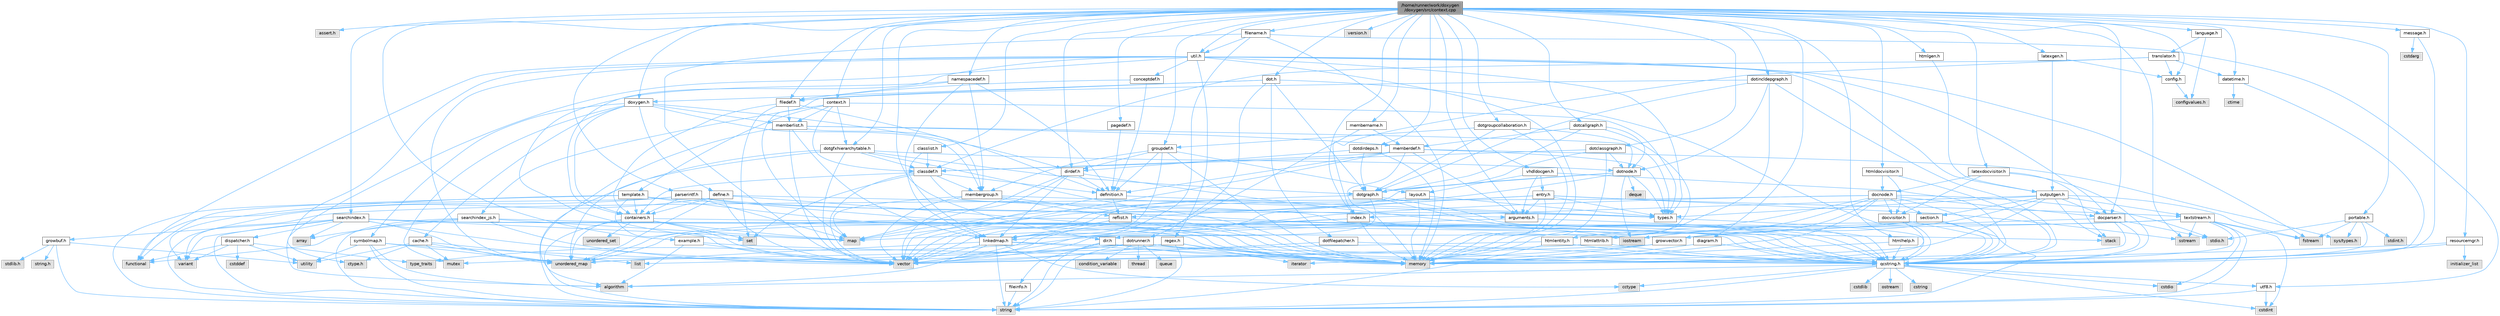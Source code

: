 digraph "/home/runner/work/doxygen/doxygen/src/context.cpp"
{
 // INTERACTIVE_SVG=YES
 // LATEX_PDF_SIZE
  bgcolor="transparent";
  edge [fontname=Helvetica,fontsize=10,labelfontname=Helvetica,labelfontsize=10];
  node [fontname=Helvetica,fontsize=10,shape=box,height=0.2,width=0.4];
  Node1 [label="/home/runner/work/doxygen\l/doxygen/src/context.cpp",height=0.2,width=0.4,color="gray40", fillcolor="grey60", style="filled", fontcolor="black",tooltip=" "];
  Node1 -> Node2 [color="steelblue1",style="solid"];
  Node2 [label="assert.h",height=0.2,width=0.4,color="grey60", fillcolor="#E0E0E0", style="filled",tooltip=" "];
  Node1 -> Node3 [color="steelblue1",style="solid"];
  Node3 [label="sstream",height=0.2,width=0.4,color="grey60", fillcolor="#E0E0E0", style="filled",tooltip=" "];
  Node1 -> Node4 [color="steelblue1",style="solid"];
  Node4 [label="context.h",height=0.2,width=0.4,color="grey40", fillcolor="white", style="filled",URL="$dc/d1e/context_8h.html",tooltip=" "];
  Node4 -> Node5 [color="steelblue1",style="solid"];
  Node5 [label="types.h",height=0.2,width=0.4,color="grey40", fillcolor="white", style="filled",URL="$d9/d49/types_8h.html",tooltip="This file contains a number of basic enums and types."];
  Node5 -> Node6 [color="steelblue1",style="solid"];
  Node6 [label="qcstring.h",height=0.2,width=0.4,color="grey40", fillcolor="white", style="filled",URL="$d7/d5c/qcstring_8h.html",tooltip=" "];
  Node6 -> Node7 [color="steelblue1",style="solid"];
  Node7 [label="string",height=0.2,width=0.4,color="grey60", fillcolor="#E0E0E0", style="filled",tooltip=" "];
  Node6 -> Node8 [color="steelblue1",style="solid"];
  Node8 [label="algorithm",height=0.2,width=0.4,color="grey60", fillcolor="#E0E0E0", style="filled",tooltip=" "];
  Node6 -> Node9 [color="steelblue1",style="solid"];
  Node9 [label="cctype",height=0.2,width=0.4,color="grey60", fillcolor="#E0E0E0", style="filled",tooltip=" "];
  Node6 -> Node10 [color="steelblue1",style="solid"];
  Node10 [label="cstring",height=0.2,width=0.4,color="grey60", fillcolor="#E0E0E0", style="filled",tooltip=" "];
  Node6 -> Node11 [color="steelblue1",style="solid"];
  Node11 [label="cstdio",height=0.2,width=0.4,color="grey60", fillcolor="#E0E0E0", style="filled",tooltip=" "];
  Node6 -> Node12 [color="steelblue1",style="solid"];
  Node12 [label="cstdlib",height=0.2,width=0.4,color="grey60", fillcolor="#E0E0E0", style="filled",tooltip=" "];
  Node6 -> Node13 [color="steelblue1",style="solid"];
  Node13 [label="cstdint",height=0.2,width=0.4,color="grey60", fillcolor="#E0E0E0", style="filled",tooltip=" "];
  Node6 -> Node14 [color="steelblue1",style="solid"];
  Node14 [label="ostream",height=0.2,width=0.4,color="grey60", fillcolor="#E0E0E0", style="filled",tooltip=" "];
  Node6 -> Node15 [color="steelblue1",style="solid"];
  Node15 [label="utf8.h",height=0.2,width=0.4,color="grey40", fillcolor="white", style="filled",URL="$db/d7c/utf8_8h.html",tooltip="Various UTF8 related helper functions."];
  Node15 -> Node13 [color="steelblue1",style="solid"];
  Node15 -> Node7 [color="steelblue1",style="solid"];
  Node4 -> Node16 [color="steelblue1",style="solid"];
  Node16 [label="template.h",height=0.2,width=0.4,color="grey40", fillcolor="white", style="filled",URL="$de/db8/template_8h.html",tooltip=" "];
  Node16 -> Node17 [color="steelblue1",style="solid"];
  Node17 [label="vector",height=0.2,width=0.4,color="grey60", fillcolor="#E0E0E0", style="filled",tooltip=" "];
  Node16 -> Node18 [color="steelblue1",style="solid"];
  Node18 [label="memory",height=0.2,width=0.4,color="grey60", fillcolor="#E0E0E0", style="filled",tooltip=" "];
  Node16 -> Node19 [color="steelblue1",style="solid"];
  Node19 [label="functional",height=0.2,width=0.4,color="grey60", fillcolor="#E0E0E0", style="filled",tooltip=" "];
  Node16 -> Node20 [color="steelblue1",style="solid"];
  Node20 [label="variant",height=0.2,width=0.4,color="grey60", fillcolor="#E0E0E0", style="filled",tooltip=" "];
  Node16 -> Node6 [color="steelblue1",style="solid"];
  Node16 -> Node21 [color="steelblue1",style="solid"];
  Node21 [label="containers.h",height=0.2,width=0.4,color="grey40", fillcolor="white", style="filled",URL="$d5/d75/containers_8h.html",tooltip=" "];
  Node21 -> Node17 [color="steelblue1",style="solid"];
  Node21 -> Node7 [color="steelblue1",style="solid"];
  Node21 -> Node22 [color="steelblue1",style="solid"];
  Node22 [label="set",height=0.2,width=0.4,color="grey60", fillcolor="#E0E0E0", style="filled",tooltip=" "];
  Node21 -> Node23 [color="steelblue1",style="solid"];
  Node23 [label="map",height=0.2,width=0.4,color="grey60", fillcolor="#E0E0E0", style="filled",tooltip=" "];
  Node21 -> Node24 [color="steelblue1",style="solid"];
  Node24 [label="unordered_set",height=0.2,width=0.4,color="grey60", fillcolor="#E0E0E0", style="filled",tooltip=" "];
  Node21 -> Node25 [color="steelblue1",style="solid"];
  Node25 [label="unordered_map",height=0.2,width=0.4,color="grey60", fillcolor="#E0E0E0", style="filled",tooltip=" "];
  Node21 -> Node26 [color="steelblue1",style="solid"];
  Node26 [label="stack",height=0.2,width=0.4,color="grey60", fillcolor="#E0E0E0", style="filled",tooltip=" "];
  Node4 -> Node27 [color="steelblue1",style="solid"];
  Node27 [label="classdef.h",height=0.2,width=0.4,color="grey40", fillcolor="white", style="filled",URL="$d1/da6/classdef_8h.html",tooltip=" "];
  Node27 -> Node17 [color="steelblue1",style="solid"];
  Node27 -> Node22 [color="steelblue1",style="solid"];
  Node27 -> Node21 [color="steelblue1",style="solid"];
  Node27 -> Node28 [color="steelblue1",style="solid"];
  Node28 [label="definition.h",height=0.2,width=0.4,color="grey40", fillcolor="white", style="filled",URL="$df/da1/definition_8h.html",tooltip=" "];
  Node28 -> Node17 [color="steelblue1",style="solid"];
  Node28 -> Node5 [color="steelblue1",style="solid"];
  Node28 -> Node29 [color="steelblue1",style="solid"];
  Node29 [label="reflist.h",height=0.2,width=0.4,color="grey40", fillcolor="white", style="filled",URL="$d1/d02/reflist_8h.html",tooltip=" "];
  Node29 -> Node17 [color="steelblue1",style="solid"];
  Node29 -> Node25 [color="steelblue1",style="solid"];
  Node29 -> Node18 [color="steelblue1",style="solid"];
  Node29 -> Node6 [color="steelblue1",style="solid"];
  Node29 -> Node30 [color="steelblue1",style="solid"];
  Node30 [label="linkedmap.h",height=0.2,width=0.4,color="grey40", fillcolor="white", style="filled",URL="$da/de1/linkedmap_8h.html",tooltip=" "];
  Node30 -> Node25 [color="steelblue1",style="solid"];
  Node30 -> Node17 [color="steelblue1",style="solid"];
  Node30 -> Node18 [color="steelblue1",style="solid"];
  Node30 -> Node7 [color="steelblue1",style="solid"];
  Node30 -> Node8 [color="steelblue1",style="solid"];
  Node30 -> Node9 [color="steelblue1",style="solid"];
  Node30 -> Node6 [color="steelblue1",style="solid"];
  Node27 -> Node31 [color="steelblue1",style="solid"];
  Node31 [label="arguments.h",height=0.2,width=0.4,color="grey40", fillcolor="white", style="filled",URL="$df/d9b/arguments_8h.html",tooltip=" "];
  Node31 -> Node17 [color="steelblue1",style="solid"];
  Node31 -> Node6 [color="steelblue1",style="solid"];
  Node27 -> Node32 [color="steelblue1",style="solid"];
  Node32 [label="membergroup.h",height=0.2,width=0.4,color="grey40", fillcolor="white", style="filled",URL="$d9/d11/membergroup_8h.html",tooltip=" "];
  Node32 -> Node17 [color="steelblue1",style="solid"];
  Node32 -> Node23 [color="steelblue1",style="solid"];
  Node32 -> Node18 [color="steelblue1",style="solid"];
  Node32 -> Node5 [color="steelblue1",style="solid"];
  Node32 -> Node29 [color="steelblue1",style="solid"];
  Node4 -> Node33 [color="steelblue1",style="solid"];
  Node33 [label="searchindex_js.h",height=0.2,width=0.4,color="grey40", fillcolor="white", style="filled",URL="$dd/de5/searchindex__js_8h.html",tooltip="Javascript based search engine."];
  Node33 -> Node34 [color="steelblue1",style="solid"];
  Node34 [label="array",height=0.2,width=0.4,color="grey60", fillcolor="#E0E0E0", style="filled",tooltip=" "];
  Node33 -> Node17 [color="steelblue1",style="solid"];
  Node33 -> Node23 [color="steelblue1",style="solid"];
  Node33 -> Node7 [color="steelblue1",style="solid"];
  Node33 -> Node19 [color="steelblue1",style="solid"];
  Node33 -> Node6 [color="steelblue1",style="solid"];
  Node4 -> Node35 [color="steelblue1",style="solid"];
  Node35 [label="memberlist.h",height=0.2,width=0.4,color="grey40", fillcolor="white", style="filled",URL="$dd/d78/memberlist_8h.html",tooltip=" "];
  Node35 -> Node17 [color="steelblue1",style="solid"];
  Node35 -> Node8 [color="steelblue1",style="solid"];
  Node35 -> Node36 [color="steelblue1",style="solid"];
  Node36 [label="memberdef.h",height=0.2,width=0.4,color="grey40", fillcolor="white", style="filled",URL="$d4/d46/memberdef_8h.html",tooltip=" "];
  Node36 -> Node17 [color="steelblue1",style="solid"];
  Node36 -> Node18 [color="steelblue1",style="solid"];
  Node36 -> Node37 [color="steelblue1",style="solid"];
  Node37 [label="sys/types.h",height=0.2,width=0.4,color="grey60", fillcolor="#E0E0E0", style="filled",tooltip=" "];
  Node36 -> Node5 [color="steelblue1",style="solid"];
  Node36 -> Node28 [color="steelblue1",style="solid"];
  Node36 -> Node31 [color="steelblue1",style="solid"];
  Node36 -> Node27 [color="steelblue1",style="solid"];
  Node35 -> Node30 [color="steelblue1",style="solid"];
  Node35 -> Node5 [color="steelblue1",style="solid"];
  Node35 -> Node32 [color="steelblue1",style="solid"];
  Node4 -> Node38 [color="steelblue1",style="solid"];
  Node38 [label="dotgfxhierarchytable.h",height=0.2,width=0.4,color="grey40", fillcolor="white", style="filled",URL="$d2/de7/dotgfxhierarchytable_8h.html",tooltip=" "];
  Node38 -> Node18 [color="steelblue1",style="solid"];
  Node38 -> Node7 [color="steelblue1",style="solid"];
  Node38 -> Node25 [color="steelblue1",style="solid"];
  Node38 -> Node17 [color="steelblue1",style="solid"];
  Node38 -> Node27 [color="steelblue1",style="solid"];
  Node38 -> Node39 [color="steelblue1",style="solid"];
  Node39 [label="dotgraph.h",height=0.2,width=0.4,color="grey40", fillcolor="white", style="filled",URL="$d0/daa/dotgraph_8h.html",tooltip=" "];
  Node39 -> Node40 [color="steelblue1",style="solid"];
  Node40 [label="iostream",height=0.2,width=0.4,color="grey60", fillcolor="#E0E0E0", style="filled",tooltip=" "];
  Node39 -> Node23 [color="steelblue1",style="solid"];
  Node39 -> Node6 [color="steelblue1",style="solid"];
  Node39 -> Node41 [color="steelblue1",style="solid"];
  Node41 [label="dir.h",height=0.2,width=0.4,color="grey40", fillcolor="white", style="filled",URL="$df/d9c/dir_8h.html",tooltip=" "];
  Node41 -> Node7 [color="steelblue1",style="solid"];
  Node41 -> Node18 [color="steelblue1",style="solid"];
  Node41 -> Node42 [color="steelblue1",style="solid"];
  Node42 [label="fileinfo.h",height=0.2,width=0.4,color="grey40", fillcolor="white", style="filled",URL="$df/d45/fileinfo_8h.html",tooltip=" "];
  Node42 -> Node7 [color="steelblue1",style="solid"];
  Node38 -> Node43 [color="steelblue1",style="solid"];
  Node43 [label="dotnode.h",height=0.2,width=0.4,color="grey40", fillcolor="white", style="filled",URL="$d8/d3b/dotnode_8h.html",tooltip=" "];
  Node43 -> Node17 [color="steelblue1",style="solid"];
  Node43 -> Node23 [color="steelblue1",style="solid"];
  Node43 -> Node44 [color="steelblue1",style="solid"];
  Node44 [label="deque",height=0.2,width=0.4,color="grey60", fillcolor="#E0E0E0", style="filled",tooltip=" "];
  Node43 -> Node40 [color="steelblue1",style="solid"];
  Node43 -> Node5 [color="steelblue1",style="solid"];
  Node43 -> Node39 [color="steelblue1",style="solid"];
  Node1 -> Node45 [color="steelblue1",style="solid"];
  Node45 [label="config.h",height=0.2,width=0.4,color="grey40", fillcolor="white", style="filled",URL="$db/d16/config_8h.html",tooltip=" "];
  Node45 -> Node46 [color="steelblue1",style="solid"];
  Node46 [label="configvalues.h",height=0.2,width=0.4,color="grey60", fillcolor="#E0E0E0", style="filled",tooltip=" "];
  Node1 -> Node47 [color="steelblue1",style="solid"];
  Node47 [label="index.h",height=0.2,width=0.4,color="grey40", fillcolor="white", style="filled",URL="$d1/db5/index_8h.html",tooltip=" "];
  Node47 -> Node18 [color="steelblue1",style="solid"];
  Node47 -> Node17 [color="steelblue1",style="solid"];
  Node47 -> Node23 [color="steelblue1",style="solid"];
  Node47 -> Node6 [color="steelblue1",style="solid"];
  Node1 -> Node48 [color="steelblue1",style="solid"];
  Node48 [label="classlist.h",height=0.2,width=0.4,color="grey40", fillcolor="white", style="filled",URL="$d2/df8/classlist_8h.html",tooltip=" "];
  Node48 -> Node30 [color="steelblue1",style="solid"];
  Node48 -> Node27 [color="steelblue1",style="solid"];
  Node1 -> Node49 [color="steelblue1",style="solid"];
  Node49 [label="doxygen.h",height=0.2,width=0.4,color="grey40", fillcolor="white", style="filled",URL="$d1/da1/doxygen_8h.html",tooltip=" "];
  Node49 -> Node50 [color="steelblue1",style="solid"];
  Node50 [label="mutex",height=0.2,width=0.4,color="grey60", fillcolor="#E0E0E0", style="filled",tooltip=" "];
  Node49 -> Node21 [color="steelblue1",style="solid"];
  Node49 -> Node32 [color="steelblue1",style="solid"];
  Node49 -> Node51 [color="steelblue1",style="solid"];
  Node51 [label="dirdef.h",height=0.2,width=0.4,color="grey40", fillcolor="white", style="filled",URL="$d6/d15/dirdef_8h.html",tooltip=" "];
  Node51 -> Node17 [color="steelblue1",style="solid"];
  Node51 -> Node23 [color="steelblue1",style="solid"];
  Node51 -> Node6 [color="steelblue1",style="solid"];
  Node51 -> Node30 [color="steelblue1",style="solid"];
  Node51 -> Node28 [color="steelblue1",style="solid"];
  Node49 -> Node35 [color="steelblue1",style="solid"];
  Node49 -> Node52 [color="steelblue1",style="solid"];
  Node52 [label="define.h",height=0.2,width=0.4,color="grey40", fillcolor="white", style="filled",URL="$df/d67/define_8h.html",tooltip=" "];
  Node52 -> Node17 [color="steelblue1",style="solid"];
  Node52 -> Node18 [color="steelblue1",style="solid"];
  Node52 -> Node7 [color="steelblue1",style="solid"];
  Node52 -> Node25 [color="steelblue1",style="solid"];
  Node52 -> Node6 [color="steelblue1",style="solid"];
  Node52 -> Node21 [color="steelblue1",style="solid"];
  Node49 -> Node53 [color="steelblue1",style="solid"];
  Node53 [label="cache.h",height=0.2,width=0.4,color="grey40", fillcolor="white", style="filled",URL="$d3/d26/cache_8h.html",tooltip=" "];
  Node53 -> Node54 [color="steelblue1",style="solid"];
  Node54 [label="list",height=0.2,width=0.4,color="grey60", fillcolor="#E0E0E0", style="filled",tooltip=" "];
  Node53 -> Node25 [color="steelblue1",style="solid"];
  Node53 -> Node50 [color="steelblue1",style="solid"];
  Node53 -> Node55 [color="steelblue1",style="solid"];
  Node55 [label="utility",height=0.2,width=0.4,color="grey60", fillcolor="#E0E0E0", style="filled",tooltip=" "];
  Node53 -> Node56 [color="steelblue1",style="solid"];
  Node56 [label="ctype.h",height=0.2,width=0.4,color="grey60", fillcolor="#E0E0E0", style="filled",tooltip=" "];
  Node49 -> Node57 [color="steelblue1",style="solid"];
  Node57 [label="symbolmap.h",height=0.2,width=0.4,color="grey40", fillcolor="white", style="filled",URL="$d7/ddd/symbolmap_8h.html",tooltip=" "];
  Node57 -> Node8 [color="steelblue1",style="solid"];
  Node57 -> Node25 [color="steelblue1",style="solid"];
  Node57 -> Node17 [color="steelblue1",style="solid"];
  Node57 -> Node7 [color="steelblue1",style="solid"];
  Node57 -> Node55 [color="steelblue1",style="solid"];
  Node1 -> Node58 [color="steelblue1",style="solid"];
  Node58 [label="namespacedef.h",height=0.2,width=0.4,color="grey40", fillcolor="white", style="filled",URL="$d7/d97/namespacedef_8h.html",tooltip=" "];
  Node58 -> Node22 [color="steelblue1",style="solid"];
  Node58 -> Node28 [color="steelblue1",style="solid"];
  Node58 -> Node59 [color="steelblue1",style="solid"];
  Node59 [label="filedef.h",height=0.2,width=0.4,color="grey40", fillcolor="white", style="filled",URL="$d4/d3a/filedef_8h.html",tooltip=" "];
  Node59 -> Node22 [color="steelblue1",style="solid"];
  Node59 -> Node28 [color="steelblue1",style="solid"];
  Node59 -> Node35 [color="steelblue1",style="solid"];
  Node59 -> Node21 [color="steelblue1",style="solid"];
  Node58 -> Node30 [color="steelblue1",style="solid"];
  Node58 -> Node32 [color="steelblue1",style="solid"];
  Node1 -> Node59 [color="steelblue1",style="solid"];
  Node1 -> Node60 [color="steelblue1",style="solid"];
  Node60 [label="pagedef.h",height=0.2,width=0.4,color="grey40", fillcolor="white", style="filled",URL="$dd/d66/pagedef_8h.html",tooltip=" "];
  Node60 -> Node28 [color="steelblue1",style="solid"];
  Node1 -> Node61 [color="steelblue1",style="solid"];
  Node61 [label="groupdef.h",height=0.2,width=0.4,color="grey40", fillcolor="white", style="filled",URL="$d1/de6/groupdef_8h.html",tooltip=" "];
  Node61 -> Node18 [color="steelblue1",style="solid"];
  Node61 -> Node28 [color="steelblue1",style="solid"];
  Node61 -> Node51 [color="steelblue1",style="solid"];
  Node61 -> Node62 [color="steelblue1",style="solid"];
  Node62 [label="layout.h",height=0.2,width=0.4,color="grey40", fillcolor="white", style="filled",URL="$db/d51/layout_8h.html",tooltip=" "];
  Node62 -> Node18 [color="steelblue1",style="solid"];
  Node62 -> Node17 [color="steelblue1",style="solid"];
  Node62 -> Node5 [color="steelblue1",style="solid"];
  Node61 -> Node32 [color="steelblue1",style="solid"];
  Node61 -> Node30 [color="steelblue1",style="solid"];
  Node1 -> Node63 [color="steelblue1",style="solid"];
  Node63 [label="util.h",height=0.2,width=0.4,color="grey40", fillcolor="white", style="filled",URL="$d8/d3c/util_8h.html",tooltip="A bunch of utility functions."];
  Node63 -> Node18 [color="steelblue1",style="solid"];
  Node63 -> Node25 [color="steelblue1",style="solid"];
  Node63 -> Node8 [color="steelblue1",style="solid"];
  Node63 -> Node19 [color="steelblue1",style="solid"];
  Node63 -> Node64 [color="steelblue1",style="solid"];
  Node64 [label="fstream",height=0.2,width=0.4,color="grey60", fillcolor="#E0E0E0", style="filled",tooltip=" "];
  Node63 -> Node56 [color="steelblue1",style="solid"];
  Node63 -> Node5 [color="steelblue1",style="solid"];
  Node63 -> Node65 [color="steelblue1",style="solid"];
  Node65 [label="docparser.h",height=0.2,width=0.4,color="grey40", fillcolor="white", style="filled",URL="$de/d9c/docparser_8h.html",tooltip=" "];
  Node65 -> Node66 [color="steelblue1",style="solid"];
  Node66 [label="stdio.h",height=0.2,width=0.4,color="grey60", fillcolor="#E0E0E0", style="filled",tooltip=" "];
  Node65 -> Node18 [color="steelblue1",style="solid"];
  Node65 -> Node6 [color="steelblue1",style="solid"];
  Node65 -> Node67 [color="steelblue1",style="solid"];
  Node67 [label="growvector.h",height=0.2,width=0.4,color="grey40", fillcolor="white", style="filled",URL="$d7/d50/growvector_8h.html",tooltip=" "];
  Node67 -> Node17 [color="steelblue1",style="solid"];
  Node67 -> Node18 [color="steelblue1",style="solid"];
  Node67 -> Node68 [color="steelblue1",style="solid"];
  Node68 [label="iterator",height=0.2,width=0.4,color="grey60", fillcolor="#E0E0E0", style="filled",tooltip=" "];
  Node63 -> Node21 [color="steelblue1",style="solid"];
  Node63 -> Node69 [color="steelblue1",style="solid"];
  Node69 [label="outputgen.h",height=0.2,width=0.4,color="grey40", fillcolor="white", style="filled",URL="$df/d06/outputgen_8h.html",tooltip=" "];
  Node69 -> Node18 [color="steelblue1",style="solid"];
  Node69 -> Node26 [color="steelblue1",style="solid"];
  Node69 -> Node40 [color="steelblue1",style="solid"];
  Node69 -> Node64 [color="steelblue1",style="solid"];
  Node69 -> Node5 [color="steelblue1",style="solid"];
  Node69 -> Node47 [color="steelblue1",style="solid"];
  Node69 -> Node70 [color="steelblue1",style="solid"];
  Node70 [label="section.h",height=0.2,width=0.4,color="grey40", fillcolor="white", style="filled",URL="$d1/d2a/section_8h.html",tooltip=" "];
  Node70 -> Node7 [color="steelblue1",style="solid"];
  Node70 -> Node25 [color="steelblue1",style="solid"];
  Node70 -> Node6 [color="steelblue1",style="solid"];
  Node70 -> Node30 [color="steelblue1",style="solid"];
  Node69 -> Node71 [color="steelblue1",style="solid"];
  Node71 [label="textstream.h",height=0.2,width=0.4,color="grey40", fillcolor="white", style="filled",URL="$d4/d7d/textstream_8h.html",tooltip=" "];
  Node71 -> Node7 [color="steelblue1",style="solid"];
  Node71 -> Node40 [color="steelblue1",style="solid"];
  Node71 -> Node3 [color="steelblue1",style="solid"];
  Node71 -> Node13 [color="steelblue1",style="solid"];
  Node71 -> Node11 [color="steelblue1",style="solid"];
  Node71 -> Node64 [color="steelblue1",style="solid"];
  Node71 -> Node72 [color="steelblue1",style="solid"];
  Node72 [label="type_traits",height=0.2,width=0.4,color="grey60", fillcolor="#E0E0E0", style="filled",tooltip=" "];
  Node71 -> Node6 [color="steelblue1",style="solid"];
  Node69 -> Node65 [color="steelblue1",style="solid"];
  Node63 -> Node73 [color="steelblue1",style="solid"];
  Node73 [label="regex.h",height=0.2,width=0.4,color="grey40", fillcolor="white", style="filled",URL="$d1/d21/regex_8h.html",tooltip=" "];
  Node73 -> Node18 [color="steelblue1",style="solid"];
  Node73 -> Node7 [color="steelblue1",style="solid"];
  Node73 -> Node17 [color="steelblue1",style="solid"];
  Node73 -> Node68 [color="steelblue1",style="solid"];
  Node63 -> Node74 [color="steelblue1",style="solid"];
  Node74 [label="conceptdef.h",height=0.2,width=0.4,color="grey40", fillcolor="white", style="filled",URL="$da/df1/conceptdef_8h.html",tooltip=" "];
  Node74 -> Node28 [color="steelblue1",style="solid"];
  Node74 -> Node59 [color="steelblue1",style="solid"];
  Node1 -> Node75 [color="steelblue1",style="solid"];
  Node75 [label="version.h",height=0.2,width=0.4,color="grey60", fillcolor="#E0E0E0", style="filled",tooltip=" "];
  Node1 -> Node76 [color="steelblue1",style="solid"];
  Node76 [label="language.h",height=0.2,width=0.4,color="grey40", fillcolor="white", style="filled",URL="$d8/dce/language_8h.html",tooltip=" "];
  Node76 -> Node77 [color="steelblue1",style="solid"];
  Node77 [label="translator.h",height=0.2,width=0.4,color="grey40", fillcolor="white", style="filled",URL="$d9/df1/translator_8h.html",tooltip=" "];
  Node77 -> Node27 [color="steelblue1",style="solid"];
  Node77 -> Node45 [color="steelblue1",style="solid"];
  Node77 -> Node78 [color="steelblue1",style="solid"];
  Node78 [label="datetime.h",height=0.2,width=0.4,color="grey40", fillcolor="white", style="filled",URL="$de/d1b/datetime_8h.html",tooltip=" "];
  Node78 -> Node79 [color="steelblue1",style="solid"];
  Node79 [label="ctime",height=0.2,width=0.4,color="grey60", fillcolor="#E0E0E0", style="filled",tooltip=" "];
  Node78 -> Node6 [color="steelblue1",style="solid"];
  Node77 -> Node47 [color="steelblue1",style="solid"];
  Node76 -> Node46 [color="steelblue1",style="solid"];
  Node1 -> Node80 [color="steelblue1",style="solid"];
  Node80 [label="message.h",height=0.2,width=0.4,color="grey40", fillcolor="white", style="filled",URL="$d2/d0d/message_8h.html",tooltip=" "];
  Node80 -> Node81 [color="steelblue1",style="solid"];
  Node81 [label="cstdarg",height=0.2,width=0.4,color="grey60", fillcolor="#E0E0E0", style="filled",tooltip=" "];
  Node80 -> Node6 [color="steelblue1",style="solid"];
  Node1 -> Node82 [color="steelblue1",style="solid"];
  Node82 [label="vhdldocgen.h",height=0.2,width=0.4,color="grey40", fillcolor="white", style="filled",URL="$dd/dec/vhdldocgen_8h.html",tooltip=" "];
  Node82 -> Node6 [color="steelblue1",style="solid"];
  Node82 -> Node62 [color="steelblue1",style="solid"];
  Node82 -> Node31 [color="steelblue1",style="solid"];
  Node82 -> Node83 [color="steelblue1",style="solid"];
  Node83 [label="entry.h",height=0.2,width=0.4,color="grey40", fillcolor="white", style="filled",URL="$d1/dc6/entry_8h.html",tooltip=" "];
  Node83 -> Node17 [color="steelblue1",style="solid"];
  Node83 -> Node18 [color="steelblue1",style="solid"];
  Node83 -> Node3 [color="steelblue1",style="solid"];
  Node83 -> Node5 [color="steelblue1",style="solid"];
  Node83 -> Node31 [color="steelblue1",style="solid"];
  Node83 -> Node29 [color="steelblue1",style="solid"];
  Node83 -> Node71 [color="steelblue1",style="solid"];
  Node1 -> Node84 [color="steelblue1",style="solid"];
  Node84 [label="filename.h",height=0.2,width=0.4,color="grey40", fillcolor="white", style="filled",URL="$dc/dd6/filename_8h.html",tooltip=" "];
  Node84 -> Node18 [color="steelblue1",style="solid"];
  Node84 -> Node17 [color="steelblue1",style="solid"];
  Node84 -> Node30 [color="steelblue1",style="solid"];
  Node84 -> Node15 [color="steelblue1",style="solid"];
  Node84 -> Node63 [color="steelblue1",style="solid"];
  Node1 -> Node51 [color="steelblue1",style="solid"];
  Node1 -> Node65 [color="steelblue1",style="solid"];
  Node1 -> Node85 [color="steelblue1",style="solid"];
  Node85 [label="htmlgen.h",height=0.2,width=0.4,color="grey40", fillcolor="white", style="filled",URL="$d8/d56/htmlgen_8h.html",tooltip=" "];
  Node85 -> Node69 [color="steelblue1",style="solid"];
  Node1 -> Node86 [color="steelblue1",style="solid"];
  Node86 [label="htmldocvisitor.h",height=0.2,width=0.4,color="grey40", fillcolor="white", style="filled",URL="$d0/d71/htmldocvisitor_8h.html",tooltip=" "];
  Node86 -> Node87 [color="steelblue1",style="solid"];
  Node87 [label="docvisitor.h",height=0.2,width=0.4,color="grey40", fillcolor="white", style="filled",URL="$d2/d3c/docvisitor_8h.html",tooltip=" "];
  Node87 -> Node18 [color="steelblue1",style="solid"];
  Node87 -> Node6 [color="steelblue1",style="solid"];
  Node86 -> Node88 [color="steelblue1",style="solid"];
  Node88 [label="docnode.h",height=0.2,width=0.4,color="grey40", fillcolor="white", style="filled",URL="$de/d2b/docnode_8h.html",tooltip=" "];
  Node88 -> Node66 [color="steelblue1",style="solid"];
  Node88 -> Node17 [color="steelblue1",style="solid"];
  Node88 -> Node18 [color="steelblue1",style="solid"];
  Node88 -> Node20 [color="steelblue1",style="solid"];
  Node88 -> Node6 [color="steelblue1",style="solid"];
  Node88 -> Node87 [color="steelblue1",style="solid"];
  Node88 -> Node65 [color="steelblue1",style="solid"];
  Node88 -> Node89 [color="steelblue1",style="solid"];
  Node89 [label="htmlattrib.h",height=0.2,width=0.4,color="grey40", fillcolor="white", style="filled",URL="$d0/d73/htmlattrib_8h.html",tooltip=" "];
  Node89 -> Node17 [color="steelblue1",style="solid"];
  Node89 -> Node6 [color="steelblue1",style="solid"];
  Node88 -> Node90 [color="steelblue1",style="solid"];
  Node90 [label="htmlentity.h",height=0.2,width=0.4,color="grey40", fillcolor="white", style="filled",URL="$db/dc6/htmlentity_8h.html",tooltip=" "];
  Node90 -> Node25 [color="steelblue1",style="solid"];
  Node90 -> Node7 [color="steelblue1",style="solid"];
  Node90 -> Node6 [color="steelblue1",style="solid"];
  Node88 -> Node67 [color="steelblue1",style="solid"];
  Node88 -> Node70 [color="steelblue1",style="solid"];
  Node86 -> Node6 [color="steelblue1",style="solid"];
  Node1 -> Node91 [color="steelblue1",style="solid"];
  Node91 [label="htmlhelp.h",height=0.2,width=0.4,color="grey40", fillcolor="white", style="filled",URL="$d8/dc3/htmlhelp_8h.html",tooltip=" "];
  Node91 -> Node18 [color="steelblue1",style="solid"];
  Node91 -> Node6 [color="steelblue1",style="solid"];
  Node1 -> Node92 [color="steelblue1",style="solid"];
  Node92 [label="latexgen.h",height=0.2,width=0.4,color="grey40", fillcolor="white", style="filled",URL="$d6/d9c/latexgen_8h.html",tooltip=" "];
  Node92 -> Node45 [color="steelblue1",style="solid"];
  Node92 -> Node69 [color="steelblue1",style="solid"];
  Node1 -> Node93 [color="steelblue1",style="solid"];
  Node93 [label="latexdocvisitor.h",height=0.2,width=0.4,color="grey40", fillcolor="white", style="filled",URL="$d8/d99/latexdocvisitor_8h.html",tooltip=" "];
  Node93 -> Node26 [color="steelblue1",style="solid"];
  Node93 -> Node6 [color="steelblue1",style="solid"];
  Node93 -> Node87 [color="steelblue1",style="solid"];
  Node93 -> Node88 [color="steelblue1",style="solid"];
  Node1 -> Node94 [color="steelblue1",style="solid"];
  Node94 [label="dot.h",height=0.2,width=0.4,color="grey40", fillcolor="white", style="filled",URL="$d6/d4a/dot_8h.html",tooltip=" "];
  Node94 -> Node23 [color="steelblue1",style="solid"];
  Node94 -> Node6 [color="steelblue1",style="solid"];
  Node94 -> Node39 [color="steelblue1",style="solid"];
  Node94 -> Node95 [color="steelblue1",style="solid"];
  Node95 [label="dotfilepatcher.h",height=0.2,width=0.4,color="grey40", fillcolor="white", style="filled",URL="$d3/d38/dotfilepatcher_8h.html",tooltip=" "];
  Node95 -> Node17 [color="steelblue1",style="solid"];
  Node95 -> Node6 [color="steelblue1",style="solid"];
  Node94 -> Node96 [color="steelblue1",style="solid"];
  Node96 [label="dotrunner.h",height=0.2,width=0.4,color="grey40", fillcolor="white", style="filled",URL="$d2/dd1/dotrunner_8h.html",tooltip=" "];
  Node96 -> Node7 [color="steelblue1",style="solid"];
  Node96 -> Node97 [color="steelblue1",style="solid"];
  Node97 [label="thread",height=0.2,width=0.4,color="grey60", fillcolor="#E0E0E0", style="filled",tooltip=" "];
  Node96 -> Node54 [color="steelblue1",style="solid"];
  Node96 -> Node98 [color="steelblue1",style="solid"];
  Node98 [label="queue",height=0.2,width=0.4,color="grey60", fillcolor="#E0E0E0", style="filled",tooltip=" "];
  Node96 -> Node50 [color="steelblue1",style="solid"];
  Node96 -> Node99 [color="steelblue1",style="solid"];
  Node99 [label="condition_variable",height=0.2,width=0.4,color="grey60", fillcolor="#E0E0E0", style="filled",tooltip=" "];
  Node96 -> Node18 [color="steelblue1",style="solid"];
  Node96 -> Node6 [color="steelblue1",style="solid"];
  Node94 -> Node49 [color="steelblue1",style="solid"];
  Node1 -> Node100 [color="steelblue1",style="solid"];
  Node100 [label="dotcallgraph.h",height=0.2,width=0.4,color="grey40", fillcolor="white", style="filled",URL="$dc/dcf/dotcallgraph_8h.html",tooltip=" "];
  Node100 -> Node18 [color="steelblue1",style="solid"];
  Node100 -> Node43 [color="steelblue1",style="solid"];
  Node100 -> Node39 [color="steelblue1",style="solid"];
  Node100 -> Node36 [color="steelblue1",style="solid"];
  Node1 -> Node101 [color="steelblue1",style="solid"];
  Node101 [label="dotclassgraph.h",height=0.2,width=0.4,color="grey40", fillcolor="white", style="filled",URL="$d5/d04/dotclassgraph_8h.html",tooltip=" "];
  Node101 -> Node18 [color="steelblue1",style="solid"];
  Node101 -> Node27 [color="steelblue1",style="solid"];
  Node101 -> Node43 [color="steelblue1",style="solid"];
  Node101 -> Node39 [color="steelblue1",style="solid"];
  Node1 -> Node102 [color="steelblue1",style="solid"];
  Node102 [label="dotdirdeps.h",height=0.2,width=0.4,color="grey40", fillcolor="white", style="filled",URL="$d3/dcf/dotdirdeps_8h.html",tooltip=" "];
  Node102 -> Node18 [color="steelblue1",style="solid"];
  Node102 -> Node39 [color="steelblue1",style="solid"];
  Node102 -> Node51 [color="steelblue1",style="solid"];
  Node1 -> Node38 [color="steelblue1",style="solid"];
  Node1 -> Node103 [color="steelblue1",style="solid"];
  Node103 [label="dotgroupcollaboration.h",height=0.2,width=0.4,color="grey40", fillcolor="white", style="filled",URL="$d7/d99/dotgroupcollaboration_8h.html",tooltip=" "];
  Node103 -> Node18 [color="steelblue1",style="solid"];
  Node103 -> Node43 [color="steelblue1",style="solid"];
  Node103 -> Node39 [color="steelblue1",style="solid"];
  Node103 -> Node61 [color="steelblue1",style="solid"];
  Node1 -> Node104 [color="steelblue1",style="solid"];
  Node104 [label="dotincldepgraph.h",height=0.2,width=0.4,color="grey40", fillcolor="white", style="filled",URL="$dd/d8c/dotincldepgraph_8h.html",tooltip=" "];
  Node104 -> Node18 [color="steelblue1",style="solid"];
  Node104 -> Node6 [color="steelblue1",style="solid"];
  Node104 -> Node59 [color="steelblue1",style="solid"];
  Node104 -> Node43 [color="steelblue1",style="solid"];
  Node104 -> Node39 [color="steelblue1",style="solid"];
  Node1 -> Node105 [color="steelblue1",style="solid"];
  Node105 [label="diagram.h",height=0.2,width=0.4,color="grey40", fillcolor="white", style="filled",URL="$d9/d1b/diagram_8h.html",tooltip=" "];
  Node105 -> Node18 [color="steelblue1",style="solid"];
  Node105 -> Node6 [color="steelblue1",style="solid"];
  Node1 -> Node106 [color="steelblue1",style="solid"];
  Node106 [label="example.h",height=0.2,width=0.4,color="grey40", fillcolor="white", style="filled",URL="$df/d24/example_8h.html",tooltip=" "];
  Node106 -> Node8 [color="steelblue1",style="solid"];
  Node106 -> Node17 [color="steelblue1",style="solid"];
  Node106 -> Node6 [color="steelblue1",style="solid"];
  Node1 -> Node107 [color="steelblue1",style="solid"];
  Node107 [label="membername.h",height=0.2,width=0.4,color="grey40", fillcolor="white", style="filled",URL="$d7/dfc/membername_8h.html",tooltip=" "];
  Node107 -> Node36 [color="steelblue1",style="solid"];
  Node107 -> Node30 [color="steelblue1",style="solid"];
  Node1 -> Node108 [color="steelblue1",style="solid"];
  Node108 [label="parserintf.h",height=0.2,width=0.4,color="grey40", fillcolor="white", style="filled",URL="$da/d55/parserintf_8h.html",tooltip=" "];
  Node108 -> Node19 [color="steelblue1",style="solid"];
  Node108 -> Node18 [color="steelblue1",style="solid"];
  Node108 -> Node23 [color="steelblue1",style="solid"];
  Node108 -> Node7 [color="steelblue1",style="solid"];
  Node108 -> Node5 [color="steelblue1",style="solid"];
  Node108 -> Node21 [color="steelblue1",style="solid"];
  Node1 -> Node109 [color="steelblue1",style="solid"];
  Node109 [label="portable.h",height=0.2,width=0.4,color="grey40", fillcolor="white", style="filled",URL="$d2/de2/portable_8h.html",tooltip="Portable versions of functions that are platform dependent."];
  Node109 -> Node66 [color="steelblue1",style="solid"];
  Node109 -> Node37 [color="steelblue1",style="solid"];
  Node109 -> Node110 [color="steelblue1",style="solid"];
  Node110 [label="stdint.h",height=0.2,width=0.4,color="grey60", fillcolor="#E0E0E0", style="filled",tooltip=" "];
  Node109 -> Node64 [color="steelblue1",style="solid"];
  Node109 -> Node6 [color="steelblue1",style="solid"];
  Node1 -> Node31 [color="steelblue1",style="solid"];
  Node1 -> Node111 [color="steelblue1",style="solid"];
  Node111 [label="searchindex.h",height=0.2,width=0.4,color="grey40", fillcolor="white", style="filled",URL="$de/d07/searchindex_8h.html",tooltip="Web server based search engine."];
  Node111 -> Node18 [color="steelblue1",style="solid"];
  Node111 -> Node17 [color="steelblue1",style="solid"];
  Node111 -> Node23 [color="steelblue1",style="solid"];
  Node111 -> Node25 [color="steelblue1",style="solid"];
  Node111 -> Node7 [color="steelblue1",style="solid"];
  Node111 -> Node34 [color="steelblue1",style="solid"];
  Node111 -> Node20 [color="steelblue1",style="solid"];
  Node111 -> Node6 [color="steelblue1",style="solid"];
  Node111 -> Node112 [color="steelblue1",style="solid"];
  Node112 [label="growbuf.h",height=0.2,width=0.4,color="grey40", fillcolor="white", style="filled",URL="$dd/d72/growbuf_8h.html",tooltip=" "];
  Node112 -> Node55 [color="steelblue1",style="solid"];
  Node112 -> Node113 [color="steelblue1",style="solid"];
  Node113 [label="stdlib.h",height=0.2,width=0.4,color="grey60", fillcolor="#E0E0E0", style="filled",tooltip=" "];
  Node112 -> Node114 [color="steelblue1",style="solid"];
  Node114 [label="string.h",height=0.2,width=0.4,color="grey60", fillcolor="#E0E0E0", style="filled",tooltip=" "];
  Node112 -> Node7 [color="steelblue1",style="solid"];
  Node111 -> Node115 [color="steelblue1",style="solid"];
  Node115 [label="dispatcher.h",height=0.2,width=0.4,color="grey40", fillcolor="white", style="filled",URL="$da/d73/dispatcher_8h.html",tooltip=" "];
  Node115 -> Node116 [color="steelblue1",style="solid"];
  Node116 [label="cstddef",height=0.2,width=0.4,color="grey60", fillcolor="#E0E0E0", style="filled",tooltip=" "];
  Node115 -> Node55 [color="steelblue1",style="solid"];
  Node115 -> Node19 [color="steelblue1",style="solid"];
  Node115 -> Node20 [color="steelblue1",style="solid"];
  Node115 -> Node72 [color="steelblue1",style="solid"];
  Node1 -> Node117 [color="steelblue1",style="solid"];
  Node117 [label="resourcemgr.h",height=0.2,width=0.4,color="grey40", fillcolor="white", style="filled",URL="$d6/d07/resourcemgr_8h.html",tooltip=" "];
  Node117 -> Node18 [color="steelblue1",style="solid"];
  Node117 -> Node118 [color="steelblue1",style="solid"];
  Node118 [label="initializer_list",height=0.2,width=0.4,color="grey60", fillcolor="#E0E0E0", style="filled",tooltip=" "];
  Node117 -> Node6 [color="steelblue1",style="solid"];
  Node1 -> Node41 [color="steelblue1",style="solid"];
  Node1 -> Node78 [color="steelblue1",style="solid"];
}
